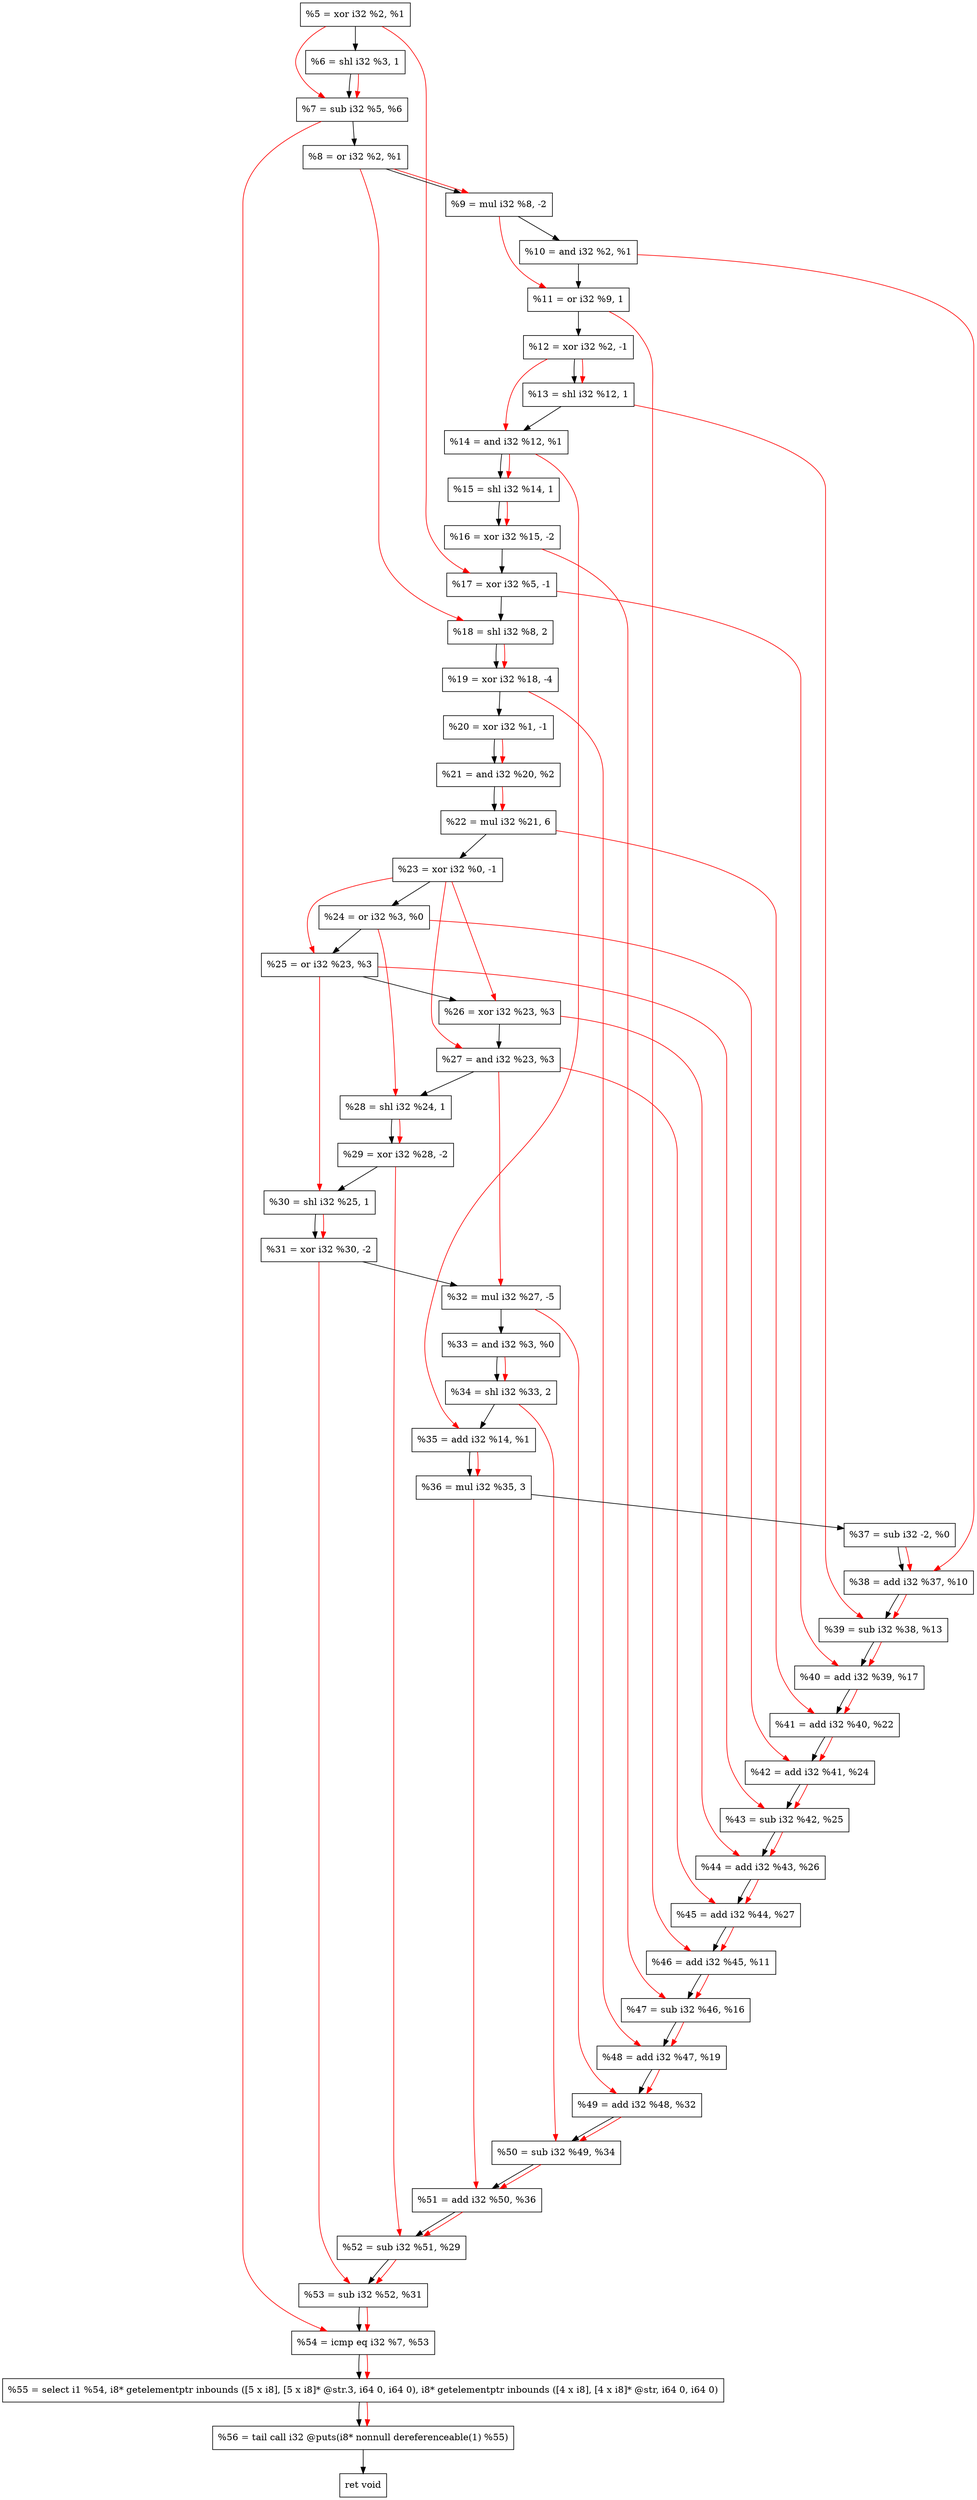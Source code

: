 digraph "DFG for'crackme' function" {
	Node0x1ddf780[shape=record, label="  %5 = xor i32 %2, %1"];
	Node0x1ddfe00[shape=record, label="  %6 = shl i32 %3, 1"];
	Node0x1ddfe70[shape=record, label="  %7 = sub i32 %5, %6"];
	Node0x1ddfee0[shape=record, label="  %8 = or i32 %2, %1"];
	Node0x1ddff80[shape=record, label="  %9 = mul i32 %8, -2"];
	Node0x1ddfff0[shape=record, label="  %10 = and i32 %2, %1"];
	Node0x1de0060[shape=record, label="  %11 = or i32 %9, 1"];
	Node0x1de0100[shape=record, label="  %12 = xor i32 %2, -1"];
	Node0x1de0170[shape=record, label="  %13 = shl i32 %12, 1"];
	Node0x1de01e0[shape=record, label="  %14 = and i32 %12, %1"];
	Node0x1de0250[shape=record, label="  %15 = shl i32 %14, 1"];
	Node0x1de02c0[shape=record, label="  %16 = xor i32 %15, -2"];
	Node0x1de0330[shape=record, label="  %17 = xor i32 %5, -1"];
	Node0x1de03d0[shape=record, label="  %18 = shl i32 %8, 2"];
	Node0x1de0470[shape=record, label="  %19 = xor i32 %18, -4"];
	Node0x1de04e0[shape=record, label="  %20 = xor i32 %1, -1"];
	Node0x1de0550[shape=record, label="  %21 = and i32 %20, %2"];
	Node0x1de05f0[shape=record, label="  %22 = mul i32 %21, 6"];
	Node0x1de0660[shape=record, label="  %23 = xor i32 %0, -1"];
	Node0x1de06d0[shape=record, label="  %24 = or i32 %3, %0"];
	Node0x1de0740[shape=record, label="  %25 = or i32 %23, %3"];
	Node0x1de07b0[shape=record, label="  %26 = xor i32 %23, %3"];
	Node0x1de0820[shape=record, label="  %27 = and i32 %23, %3"];
	Node0x1de0890[shape=record, label="  %28 = shl i32 %24, 1"];
	Node0x1de0900[shape=record, label="  %29 = xor i32 %28, -2"];
	Node0x1de0970[shape=record, label="  %30 = shl i32 %25, 1"];
	Node0x1de09e0[shape=record, label="  %31 = xor i32 %30, -2"];
	Node0x1de0a80[shape=record, label="  %32 = mul i32 %27, -5"];
	Node0x1de0d00[shape=record, label="  %33 = and i32 %3, %0"];
	Node0x1de0d70[shape=record, label="  %34 = shl i32 %33, 2"];
	Node0x1de0de0[shape=record, label="  %35 = add i32 %14, %1"];
	Node0x1de0e80[shape=record, label="  %36 = mul i32 %35, 3"];
	Node0x1de0ef0[shape=record, label="  %37 = sub i32 -2, %0"];
	Node0x1de0f60[shape=record, label="  %38 = add i32 %37, %10"];
	Node0x1de0fd0[shape=record, label="  %39 = sub i32 %38, %13"];
	Node0x1de1040[shape=record, label="  %40 = add i32 %39, %17"];
	Node0x1de10b0[shape=record, label="  %41 = add i32 %40, %22"];
	Node0x1de1120[shape=record, label="  %42 = add i32 %41, %24"];
	Node0x1de1190[shape=record, label="  %43 = sub i32 %42, %25"];
	Node0x1de1200[shape=record, label="  %44 = add i32 %43, %26"];
	Node0x1de1270[shape=record, label="  %45 = add i32 %44, %27"];
	Node0x1de12e0[shape=record, label="  %46 = add i32 %45, %11"];
	Node0x1de1350[shape=record, label="  %47 = sub i32 %46, %16"];
	Node0x1de13c0[shape=record, label="  %48 = add i32 %47, %19"];
	Node0x1de1430[shape=record, label="  %49 = add i32 %48, %32"];
	Node0x1de14a0[shape=record, label="  %50 = sub i32 %49, %34"];
	Node0x1de1510[shape=record, label="  %51 = add i32 %50, %36"];
	Node0x1de1580[shape=record, label="  %52 = sub i32 %51, %29"];
	Node0x1de15f0[shape=record, label="  %53 = sub i32 %52, %31"];
	Node0x1de1660[shape=record, label="  %54 = icmp eq i32 %7, %53"];
	Node0x1d80268[shape=record, label="  %55 = select i1 %54, i8* getelementptr inbounds ([5 x i8], [5 x i8]* @str.3, i64 0, i64 0), i8* getelementptr inbounds ([4 x i8], [4 x i8]* @str, i64 0, i64 0)"];
	Node0x1de1b00[shape=record, label="  %56 = tail call i32 @puts(i8* nonnull dereferenceable(1) %55)"];
	Node0x1de1b50[shape=record, label="  ret void"];
	Node0x1ddf780 -> Node0x1ddfe00;
	Node0x1ddfe00 -> Node0x1ddfe70;
	Node0x1ddfe70 -> Node0x1ddfee0;
	Node0x1ddfee0 -> Node0x1ddff80;
	Node0x1ddff80 -> Node0x1ddfff0;
	Node0x1ddfff0 -> Node0x1de0060;
	Node0x1de0060 -> Node0x1de0100;
	Node0x1de0100 -> Node0x1de0170;
	Node0x1de0170 -> Node0x1de01e0;
	Node0x1de01e0 -> Node0x1de0250;
	Node0x1de0250 -> Node0x1de02c0;
	Node0x1de02c0 -> Node0x1de0330;
	Node0x1de0330 -> Node0x1de03d0;
	Node0x1de03d0 -> Node0x1de0470;
	Node0x1de0470 -> Node0x1de04e0;
	Node0x1de04e0 -> Node0x1de0550;
	Node0x1de0550 -> Node0x1de05f0;
	Node0x1de05f0 -> Node0x1de0660;
	Node0x1de0660 -> Node0x1de06d0;
	Node0x1de06d0 -> Node0x1de0740;
	Node0x1de0740 -> Node0x1de07b0;
	Node0x1de07b0 -> Node0x1de0820;
	Node0x1de0820 -> Node0x1de0890;
	Node0x1de0890 -> Node0x1de0900;
	Node0x1de0900 -> Node0x1de0970;
	Node0x1de0970 -> Node0x1de09e0;
	Node0x1de09e0 -> Node0x1de0a80;
	Node0x1de0a80 -> Node0x1de0d00;
	Node0x1de0d00 -> Node0x1de0d70;
	Node0x1de0d70 -> Node0x1de0de0;
	Node0x1de0de0 -> Node0x1de0e80;
	Node0x1de0e80 -> Node0x1de0ef0;
	Node0x1de0ef0 -> Node0x1de0f60;
	Node0x1de0f60 -> Node0x1de0fd0;
	Node0x1de0fd0 -> Node0x1de1040;
	Node0x1de1040 -> Node0x1de10b0;
	Node0x1de10b0 -> Node0x1de1120;
	Node0x1de1120 -> Node0x1de1190;
	Node0x1de1190 -> Node0x1de1200;
	Node0x1de1200 -> Node0x1de1270;
	Node0x1de1270 -> Node0x1de12e0;
	Node0x1de12e0 -> Node0x1de1350;
	Node0x1de1350 -> Node0x1de13c0;
	Node0x1de13c0 -> Node0x1de1430;
	Node0x1de1430 -> Node0x1de14a0;
	Node0x1de14a0 -> Node0x1de1510;
	Node0x1de1510 -> Node0x1de1580;
	Node0x1de1580 -> Node0x1de15f0;
	Node0x1de15f0 -> Node0x1de1660;
	Node0x1de1660 -> Node0x1d80268;
	Node0x1d80268 -> Node0x1de1b00;
	Node0x1de1b00 -> Node0x1de1b50;
edge [color=red]
	Node0x1ddf780 -> Node0x1ddfe70;
	Node0x1ddfe00 -> Node0x1ddfe70;
	Node0x1ddfee0 -> Node0x1ddff80;
	Node0x1ddff80 -> Node0x1de0060;
	Node0x1de0100 -> Node0x1de0170;
	Node0x1de0100 -> Node0x1de01e0;
	Node0x1de01e0 -> Node0x1de0250;
	Node0x1de0250 -> Node0x1de02c0;
	Node0x1ddf780 -> Node0x1de0330;
	Node0x1ddfee0 -> Node0x1de03d0;
	Node0x1de03d0 -> Node0x1de0470;
	Node0x1de04e0 -> Node0x1de0550;
	Node0x1de0550 -> Node0x1de05f0;
	Node0x1de0660 -> Node0x1de0740;
	Node0x1de0660 -> Node0x1de07b0;
	Node0x1de0660 -> Node0x1de0820;
	Node0x1de06d0 -> Node0x1de0890;
	Node0x1de0890 -> Node0x1de0900;
	Node0x1de0740 -> Node0x1de0970;
	Node0x1de0970 -> Node0x1de09e0;
	Node0x1de0820 -> Node0x1de0a80;
	Node0x1de0d00 -> Node0x1de0d70;
	Node0x1de01e0 -> Node0x1de0de0;
	Node0x1de0de0 -> Node0x1de0e80;
	Node0x1de0ef0 -> Node0x1de0f60;
	Node0x1ddfff0 -> Node0x1de0f60;
	Node0x1de0f60 -> Node0x1de0fd0;
	Node0x1de0170 -> Node0x1de0fd0;
	Node0x1de0fd0 -> Node0x1de1040;
	Node0x1de0330 -> Node0x1de1040;
	Node0x1de1040 -> Node0x1de10b0;
	Node0x1de05f0 -> Node0x1de10b0;
	Node0x1de10b0 -> Node0x1de1120;
	Node0x1de06d0 -> Node0x1de1120;
	Node0x1de1120 -> Node0x1de1190;
	Node0x1de0740 -> Node0x1de1190;
	Node0x1de1190 -> Node0x1de1200;
	Node0x1de07b0 -> Node0x1de1200;
	Node0x1de1200 -> Node0x1de1270;
	Node0x1de0820 -> Node0x1de1270;
	Node0x1de1270 -> Node0x1de12e0;
	Node0x1de0060 -> Node0x1de12e0;
	Node0x1de12e0 -> Node0x1de1350;
	Node0x1de02c0 -> Node0x1de1350;
	Node0x1de1350 -> Node0x1de13c0;
	Node0x1de0470 -> Node0x1de13c0;
	Node0x1de13c0 -> Node0x1de1430;
	Node0x1de0a80 -> Node0x1de1430;
	Node0x1de1430 -> Node0x1de14a0;
	Node0x1de0d70 -> Node0x1de14a0;
	Node0x1de14a0 -> Node0x1de1510;
	Node0x1de0e80 -> Node0x1de1510;
	Node0x1de1510 -> Node0x1de1580;
	Node0x1de0900 -> Node0x1de1580;
	Node0x1de1580 -> Node0x1de15f0;
	Node0x1de09e0 -> Node0x1de15f0;
	Node0x1ddfe70 -> Node0x1de1660;
	Node0x1de15f0 -> Node0x1de1660;
	Node0x1de1660 -> Node0x1d80268;
	Node0x1d80268 -> Node0x1de1b00;
}
